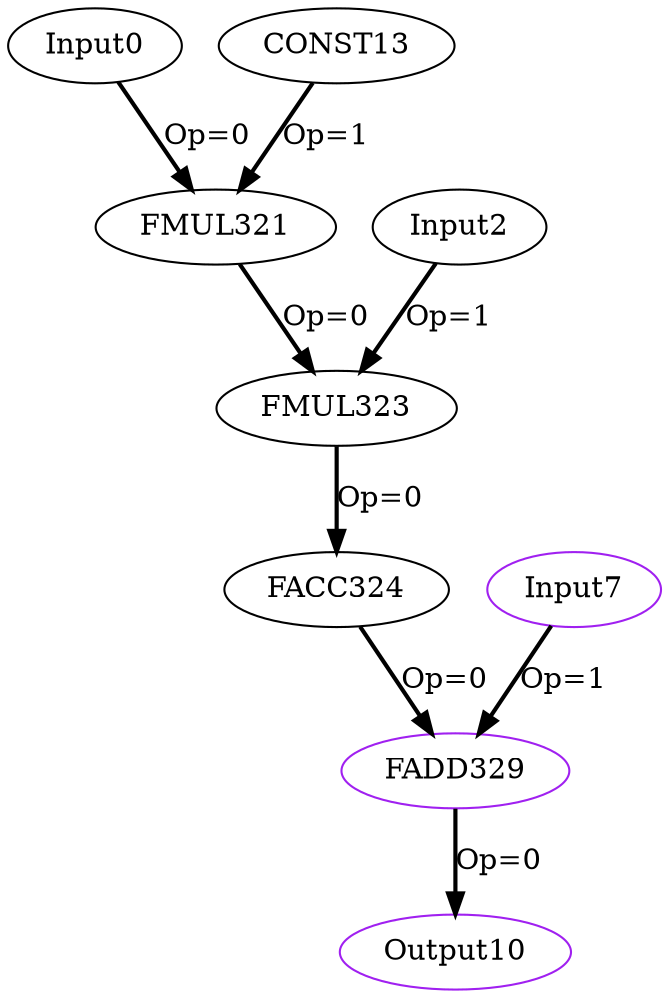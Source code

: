 Digraph G {
Input0[opcode = "Input", ref_name="kernel_gemm_1_1", size="120", offset="0,0", pattern="4,30,-116,25", color = black];
FMUL321[opcode = "FMUL32", color = black];
Input2[opcode = "Input", ref_name="kernel_gemm_1_2", size="3000", offset="0,0", pattern="100,30,-2896,25", color = black];
FMUL323[opcode = "FMUL32", color = black];
FACC324[opcode = "FACC32", acc_params="0,30,1,25", acc_first=1, color = black];
Input7[opcode = "Input", ref_name="kernel_gemm_1_0", size="100", offset="0,0", pattern="0,30,4,25", color = purple];
FADD329[opcode = "FADD32", color = purple];
Output10[opcode = "Output", ref_name="kernel_gemm_1_3", size="100", offset="0,0", pattern="0,30,4,25", color = purple];
CONST13[opcode = "CONST", value="0x3FC00000", color = black];
Input0 -> FMUL321[color = black, style = bold, operand = 0, label = "Op=0"];
CONST13 -> FMUL321[color = black, style = bold, operand = 1, label = "Op=1"];
FMUL321 -> FMUL323[color = black, style = bold, operand = 0, label = "Op=0"];
Input2 -> FMUL323[color = black, style = bold, operand = 1, label = "Op=1"];
FMUL323 -> FACC324[color = black, style = bold, operand = 0, label = "Op=0"];
Input7 -> FADD329[color = black, style = bold, operand = 1, label = "Op=1"];
FADD329 -> Output10[color = black, style = bold, operand = 0, label = "Op=0"];
FACC324 -> FADD329[color = black, style = bold, operand = 0, label = "Op=0"];
}
